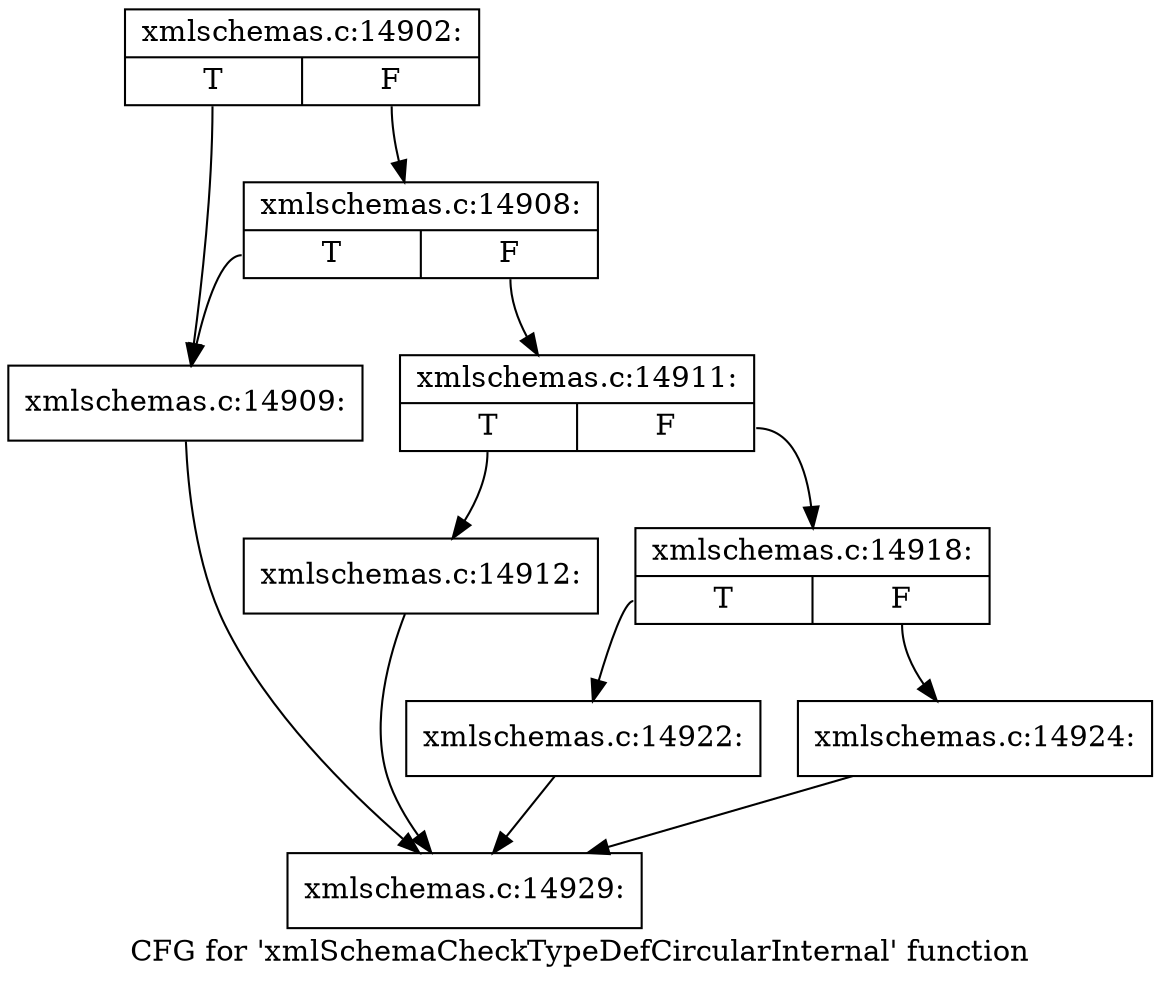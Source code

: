 digraph "CFG for 'xmlSchemaCheckTypeDefCircularInternal' function" {
	label="CFG for 'xmlSchemaCheckTypeDefCircularInternal' function";

	Node0x50c74c0 [shape=record,label="{xmlschemas.c:14902:|{<s0>T|<s1>F}}"];
	Node0x50c74c0:s0 -> Node0x50c7fc0;
	Node0x50c74c0:s1 -> Node0x50c8060;
	Node0x50c8060 [shape=record,label="{xmlschemas.c:14908:|{<s0>T|<s1>F}}"];
	Node0x50c8060:s0 -> Node0x50c7fc0;
	Node0x50c8060:s1 -> Node0x50c8010;
	Node0x50c7fc0 [shape=record,label="{xmlschemas.c:14909:}"];
	Node0x50c7fc0 -> Node0x50c5700;
	Node0x50c8010 [shape=record,label="{xmlschemas.c:14911:|{<s0>T|<s1>F}}"];
	Node0x50c8010:s0 -> Node0x50c8880;
	Node0x50c8010:s1 -> Node0x50c88d0;
	Node0x50c8880 [shape=record,label="{xmlschemas.c:14912:}"];
	Node0x50c8880 -> Node0x50c5700;
	Node0x50c88d0 [shape=record,label="{xmlschemas.c:14918:|{<s0>T|<s1>F}}"];
	Node0x50c88d0:s0 -> Node0x50c9570;
	Node0x50c88d0:s1 -> Node0x50c95c0;
	Node0x50c9570 [shape=record,label="{xmlschemas.c:14922:}"];
	Node0x50c9570 -> Node0x50c5700;
	Node0x50c95c0 [shape=record,label="{xmlschemas.c:14924:}"];
	Node0x50c95c0 -> Node0x50c5700;
	Node0x50c5700 [shape=record,label="{xmlschemas.c:14929:}"];
}
